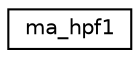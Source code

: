 digraph "Graphical Class Hierarchy"
{
 // LATEX_PDF_SIZE
  edge [fontname="Helvetica",fontsize="10",labelfontname="Helvetica",labelfontsize="10"];
  node [fontname="Helvetica",fontsize="10",shape=record];
  rankdir="LR";
  Node0 [label="ma_hpf1",height=0.2,width=0.4,color="black", fillcolor="white", style="filled",URL="$structma__hpf1.html",tooltip=" "];
}
